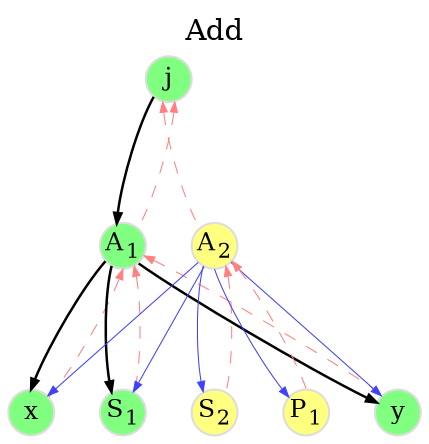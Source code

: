 digraph add {
	graph [
		rankdir="TB"
		bgcolor="white"
		color="white"
		nodesep="0.3"
		ranksep="0.8"
		labelloc="t"
		label="Add"
	];

	node [
		fontsize="12"
		style="filled"
		width="0.3"
		height="0.3"
		fixedsize="true"
		penwidth="1.0"
		color="#DDDDDD"
	];

	edge [
		penwidth="0.5"
		color="#000000"
		arrowsize="0.5"
	];


	node [	// original
		fillcolor="#80ff80"
	];

	D_j  [ label=<j>             ];
	D_a1 [ label=<A<SUB>1</SUB>> ];
	D_x  [ label=<x>             ];
	D_s1 [ label=<S<SUB>1</SUB>> ];
	D_y  [ label=<y>             ];

	node [	// changed
		fillcolor="#ffff80"
	];

	D_s2 [ label=<S<SUB>2</SUB>> ];
	D_p1 [ label=<P<SUB>1</SUB>> ];
	D_a2 [ label=<A<SUB>2</SUB>> ];

	edge [	// main line
		penwidth=1.2;
	];

	D_j  -> D_a1;
	D_a1 -> D_x;
	D_a1 -> D_s1;
	D_a1 -> D_y;

	edge [	// copy
		penwidth=0.5;
		color="#4040ff";
	];

	D_a2 -> D_x;
	D_a2 -> D_s1;
	D_a2 -> D_s2;
	D_a2 -> D_p1;
	D_a2 -> D_y;

	edge [	// parent
		dir=back;
		penwidth=0.5;
		color="#ff8080";
		style=dashed;
	];

	D_j  -> D_a1;
	D_j  -> D_a2;
	D_a1 -> D_x;
	D_a1 -> D_s1;
	D_a2 -> D_s2;
	D_a2 -> D_p1;
	D_a1 -> D_y;

	edge [	// invisible
		style=invis;
	];

	D_j -> D_a2;
	D_x -> D_s1 -> D_s2 -> D_p1 -> D_y;
	{ rank=same D_x D_s1 D_s2 D_p1 D_y };
}

